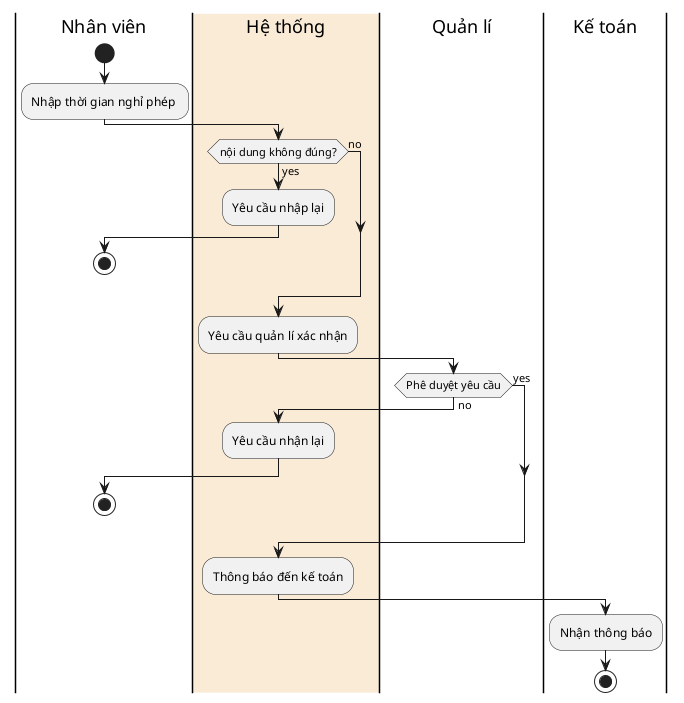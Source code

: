 title Đăng kí nghỉ phép, về sớm
@startuml
|Nhân viên|
start
:Nhập thời gian nghỉ phép ;
|#AntiqueWhite|Hệ thống|
if(nội dung không đúng?) then (yes)
    :Yêu cầu nhập lại;
    |Nhân viên|
    stop
else (no)
endif
|Hệ thống|
:Yêu cầu quản lí xác nhận;
|Quản lí|
if(Phê duyệt yêu cầu) then (no)
    |Hệ thống|
    :Yêu cầu nhận lại;
    |Nhân viên|
    stop
else (yes)
endif
|Hệ thống|
:Thông báo đến kế toán;
|Kế toán|
:Nhận thông báo;
stop
@enduml

